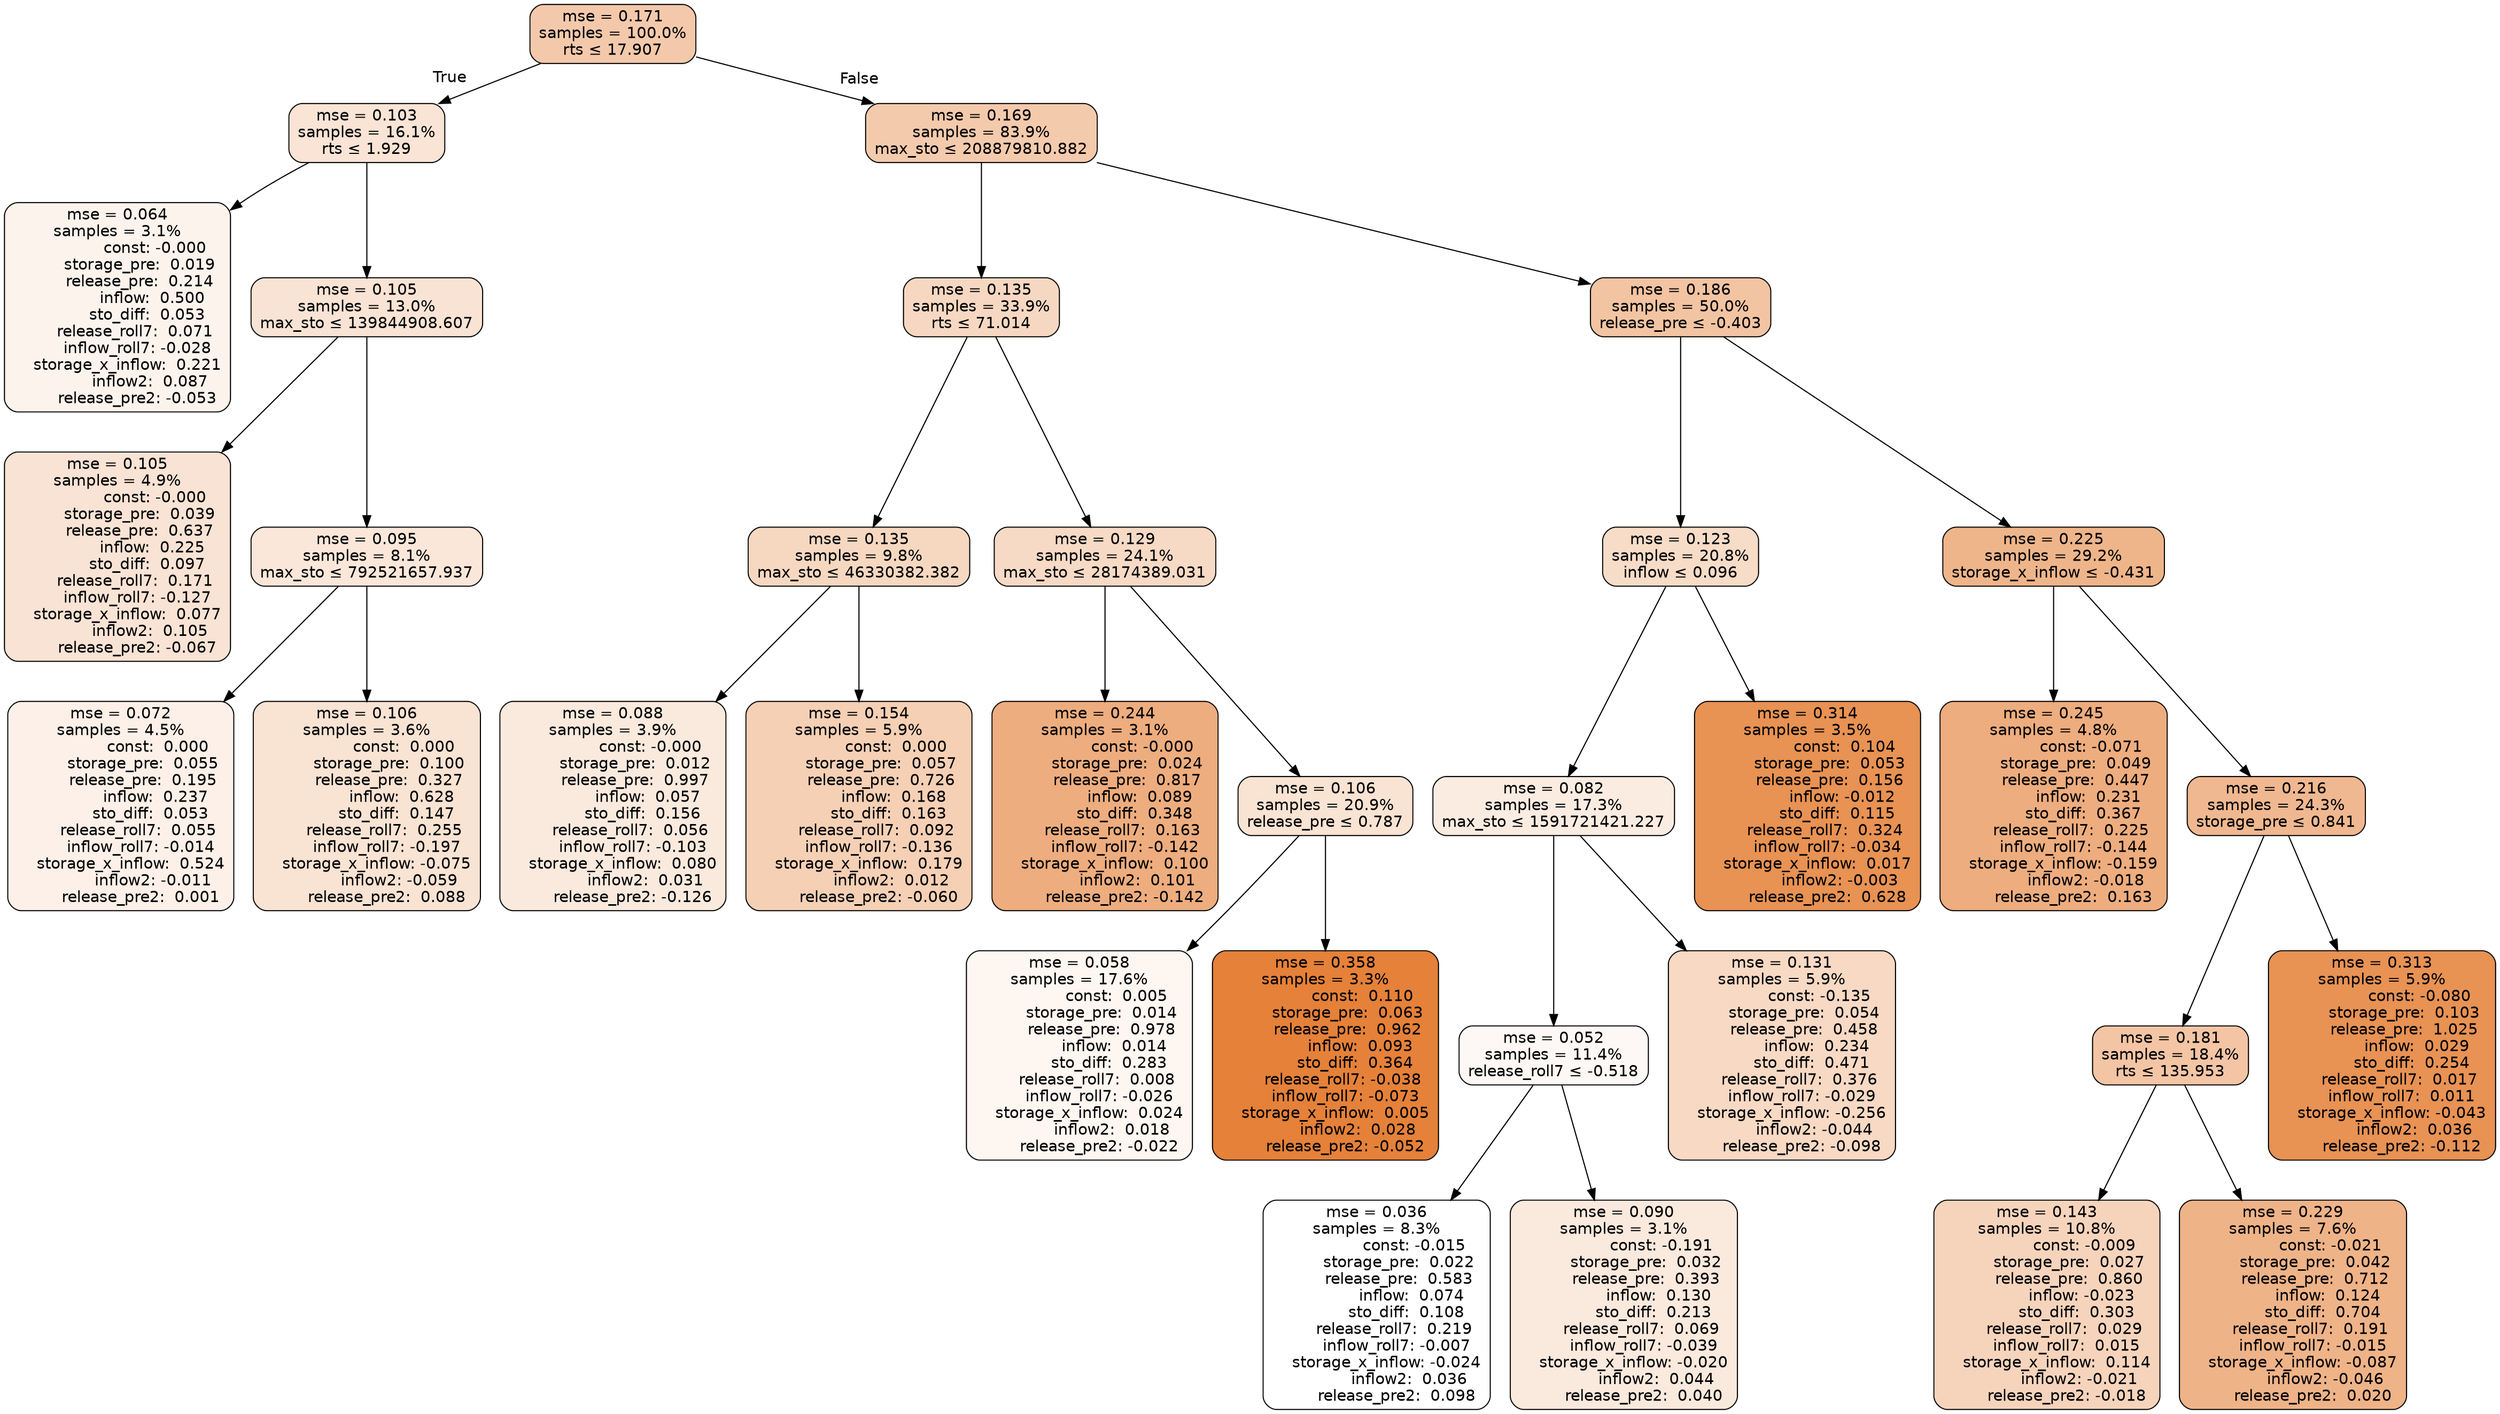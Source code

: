 digraph tree {
bgcolor="transparent"
node [shape=rectangle, style="filled, rounded", color="black", fontname=helvetica] ;
edge [fontname=helvetica] ;
	"0" [label="mse = 0.171
samples = 100.0%
rts &le; 17.907", fillcolor="#f4c9ab"]
	"1" [label="mse = 0.103
samples = 16.1%
rts &le; 1.929", fillcolor="#f9e4d5"]
	"2" [label="mse = 0.064
samples = 3.1%
               const: -0.000
         storage_pre:  0.019
         release_pre:  0.214
              inflow:  0.500
            sto_diff:  0.053
       release_roll7:  0.071
        inflow_roll7: -0.028
    storage_x_inflow:  0.221
             inflow2:  0.087
        release_pre2: -0.053", fillcolor="#fcf3ed"]
	"3" [label="mse = 0.105
samples = 13.0%
max_sto &le; 139844908.607", fillcolor="#f9e3d4"]
	"4" [label="mse = 0.105
samples = 4.9%
               const: -0.000
         storage_pre:  0.039
         release_pre:  0.637
              inflow:  0.225
            sto_diff:  0.097
       release_roll7:  0.171
        inflow_roll7: -0.127
    storage_x_inflow:  0.077
             inflow2:  0.105
        release_pre2: -0.067", fillcolor="#f9e3d4"]
	"5" [label="mse = 0.095
samples = 8.1%
max_sto &le; 792521657.937", fillcolor="#fae7da"]
	"6" [label="mse = 0.072
samples = 4.5%
               const:  0.000
         storage_pre:  0.055
         release_pre:  0.195
              inflow:  0.237
            sto_diff:  0.053
       release_roll7:  0.055
        inflow_roll7: -0.014
    storage_x_inflow:  0.524
             inflow2: -0.011
        release_pre2:  0.001", fillcolor="#fcf0e8"]
	"7" [label="mse = 0.106
samples = 3.6%
               const:  0.000
         storage_pre:  0.100
         release_pre:  0.327
              inflow:  0.628
            sto_diff:  0.147
       release_roll7:  0.255
        inflow_roll7: -0.197
    storage_x_inflow: -0.075
             inflow2: -0.059
        release_pre2:  0.088", fillcolor="#f9e3d3"]
	"8" [label="mse = 0.169
samples = 83.9%
max_sto &le; 208879810.882", fillcolor="#f4caad"]
	"9" [label="mse = 0.135
samples = 33.9%
rts &le; 71.014", fillcolor="#f6d8c2"]
	"10" [label="mse = 0.135
samples = 9.8%
max_sto &le; 46330382.382", fillcolor="#f6d8c1"]
	"11" [label="mse = 0.088
samples = 3.9%
               const: -0.000
         storage_pre:  0.012
         release_pre:  0.997
              inflow:  0.057
            sto_diff:  0.156
       release_roll7:  0.056
        inflow_roll7: -0.103
    storage_x_inflow:  0.080
             inflow2:  0.031
        release_pre2: -0.126", fillcolor="#faeade"]
	"12" [label="mse = 0.154
samples = 5.9%
               const:  0.000
         storage_pre:  0.057
         release_pre:  0.726
              inflow:  0.168
            sto_diff:  0.163
       release_roll7:  0.092
        inflow_roll7: -0.136
    storage_x_inflow:  0.179
             inflow2:  0.012
        release_pre2: -0.060", fillcolor="#f5d0b5"]
	"13" [label="mse = 0.129
samples = 24.1%
max_sto &le; 28174389.031", fillcolor="#f7dac5"]
	"14" [label="mse = 0.244
samples = 3.1%
               const: -0.000
         storage_pre:  0.024
         release_pre:  0.817
              inflow:  0.089
            sto_diff:  0.348
       release_roll7:  0.163
        inflow_roll7: -0.142
    storage_x_inflow:  0.100
             inflow2:  0.101
        release_pre2: -0.142", fillcolor="#eead7e"]
	"15" [label="mse = 0.106
samples = 20.9%
release_pre &le; 0.787", fillcolor="#f9e3d3"]
	"16" [label="mse = 0.058
samples = 17.6%
               const:  0.005
         storage_pre:  0.014
         release_pre:  0.978
              inflow:  0.014
            sto_diff:  0.283
       release_roll7:  0.008
        inflow_roll7: -0.026
    storage_x_inflow:  0.024
             inflow2:  0.018
        release_pre2: -0.022", fillcolor="#fdf6f1"]
	"17" [label="mse = 0.358
samples = 3.3%
               const:  0.110
         storage_pre:  0.063
         release_pre:  0.962
              inflow:  0.093
            sto_diff:  0.364
       release_roll7: -0.038
        inflow_roll7: -0.073
    storage_x_inflow:  0.005
             inflow2:  0.028
        release_pre2: -0.052", fillcolor="#e58139"]
	"18" [label="mse = 0.186
samples = 50.0%
release_pre &le; -0.403", fillcolor="#f2c4a2"]
	"19" [label="mse = 0.123
samples = 20.8%
inflow &le; 0.096", fillcolor="#f7dcc8"]
	"20" [label="mse = 0.082
samples = 17.3%
max_sto &le; 1591721421.227", fillcolor="#fbece2"]
	"21" [label="mse = 0.052
samples = 11.4%
release_roll7 &le; -0.518", fillcolor="#fdf8f5"]
	"22" [label="mse = 0.036
samples = 8.3%
               const: -0.015
         storage_pre:  0.022
         release_pre:  0.583
              inflow:  0.074
            sto_diff:  0.108
       release_roll7:  0.219
        inflow_roll7: -0.007
    storage_x_inflow: -0.024
             inflow2:  0.036
        release_pre2:  0.098", fillcolor="#ffffff"]
	"23" [label="mse = 0.090
samples = 3.1%
               const: -0.191
         storage_pre:  0.032
         release_pre:  0.393
              inflow:  0.130
            sto_diff:  0.213
       release_roll7:  0.069
        inflow_roll7: -0.039
    storage_x_inflow: -0.020
             inflow2:  0.044
        release_pre2:  0.040", fillcolor="#fae9dd"]
	"24" [label="mse = 0.131
samples = 5.9%
               const: -0.135
         storage_pre:  0.054
         release_pre:  0.458
              inflow:  0.234
            sto_diff:  0.471
       release_roll7:  0.376
        inflow_roll7: -0.029
    storage_x_inflow: -0.256
             inflow2: -0.044
        release_pre2: -0.098", fillcolor="#f7d9c4"]
	"25" [label="mse = 0.314
samples = 3.5%
               const:  0.104
         storage_pre:  0.053
         release_pre:  0.156
              inflow: -0.012
            sto_diff:  0.115
       release_roll7:  0.324
        inflow_roll7: -0.034
    storage_x_inflow:  0.017
             inflow2: -0.003
        release_pre2:  0.628", fillcolor="#e89253"]
	"26" [label="mse = 0.225
samples = 29.2%
storage_x_inflow &le; -0.431", fillcolor="#efb58a"]
	"27" [label="mse = 0.245
samples = 4.8%
               const: -0.071
         storage_pre:  0.049
         release_pre:  0.447
              inflow:  0.231
            sto_diff:  0.367
       release_roll7:  0.225
        inflow_roll7: -0.144
    storage_x_inflow: -0.159
             inflow2: -0.018
        release_pre2:  0.163", fillcolor="#eead7e"]
	"28" [label="mse = 0.216
samples = 24.3%
storage_pre &le; 0.841", fillcolor="#f0b890"]
	"29" [label="mse = 0.181
samples = 18.4%
rts &le; 135.953", fillcolor="#f3c5a5"]
	"30" [label="mse = 0.143
samples = 10.8%
               const: -0.009
         storage_pre:  0.027
         release_pre:  0.860
              inflow: -0.023
            sto_diff:  0.303
       release_roll7:  0.029
        inflow_roll7:  0.015
    storage_x_inflow:  0.114
             inflow2: -0.021
        release_pre2: -0.018", fillcolor="#f6d4bc"]
	"31" [label="mse = 0.229
samples = 7.6%
               const: -0.021
         storage_pre:  0.042
         release_pre:  0.712
              inflow:  0.124
            sto_diff:  0.704
       release_roll7:  0.191
        inflow_roll7: -0.015
    storage_x_inflow: -0.087
             inflow2: -0.046
        release_pre2:  0.020", fillcolor="#efb388"]
	"32" [label="mse = 0.313
samples = 5.9%
               const: -0.080
         storage_pre:  0.103
         release_pre:  1.025
              inflow:  0.029
            sto_diff:  0.254
       release_roll7:  0.017
        inflow_roll7:  0.011
    storage_x_inflow: -0.043
             inflow2:  0.036
        release_pre2: -0.112", fillcolor="#e89254"]

	"0" -> "1" [labeldistance=2.5, labelangle=45, headlabel="True"]
	"1" -> "2"
	"1" -> "3"
	"3" -> "4"
	"3" -> "5"
	"5" -> "6"
	"5" -> "7"
	"0" -> "8" [labeldistance=2.5, labelangle=-45, headlabel="False"]
	"8" -> "9"
	"9" -> "10"
	"10" -> "11"
	"10" -> "12"
	"9" -> "13"
	"13" -> "14"
	"13" -> "15"
	"15" -> "16"
	"15" -> "17"
	"8" -> "18"
	"18" -> "19"
	"19" -> "20"
	"20" -> "21"
	"21" -> "22"
	"21" -> "23"
	"20" -> "24"
	"19" -> "25"
	"18" -> "26"
	"26" -> "27"
	"26" -> "28"
	"28" -> "29"
	"29" -> "30"
	"29" -> "31"
	"28" -> "32"
}
